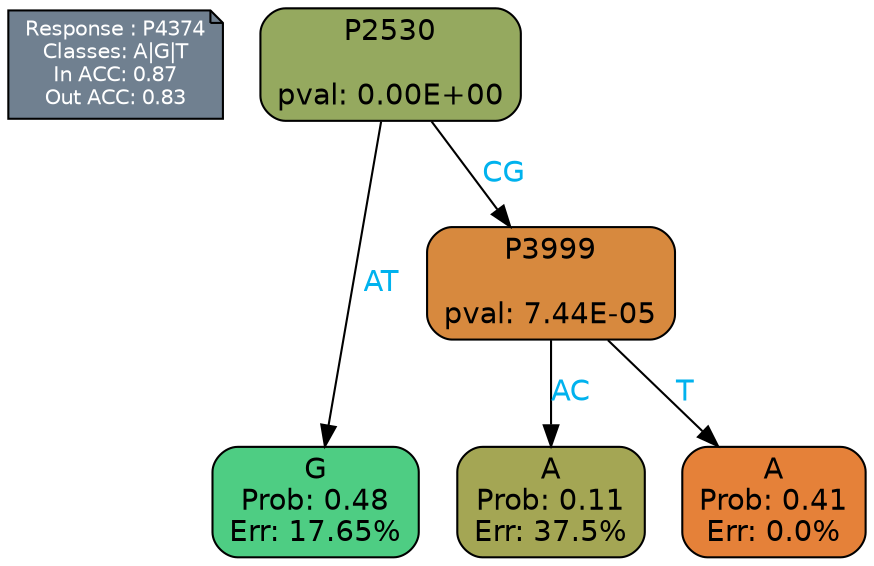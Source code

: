 digraph Tree {
node [shape=box, style="filled, rounded", color="black", fontname=helvetica] ;
graph [ranksep=equally, splines=polylines, bgcolor=transparent, dpi=600] ;
edge [fontname=helvetica] ;
LEGEND [label="Response : P4374
Classes: A|G|T
In ACC: 0.87
Out ACC: 0.83
",shape=note,align=left,style=filled,fillcolor="slategray",fontcolor="white",fontsize=10];1 [label="P2530

pval: 0.00E+00", fillcolor="#95a95f"] ;
2 [label="G
Prob: 0.48
Err: 17.65%", fillcolor="#4ecd83"] ;
3 [label="P3999

pval: 7.44E-05", fillcolor="#d7893e"] ;
4 [label="A
Prob: 0.11
Err: 37.5%", fillcolor="#a4a654"] ;
5 [label="A
Prob: 0.41
Err: 0.0%", fillcolor="#e58139"] ;
1 -> 2 [label="AT",fontcolor=deepskyblue2] ;
1 -> 3 [label="CG",fontcolor=deepskyblue2] ;
3 -> 4 [label="AC",fontcolor=deepskyblue2] ;
3 -> 5 [label="T",fontcolor=deepskyblue2] ;
{rank = same; 2;4;5;}{rank = same; LEGEND;1;}}